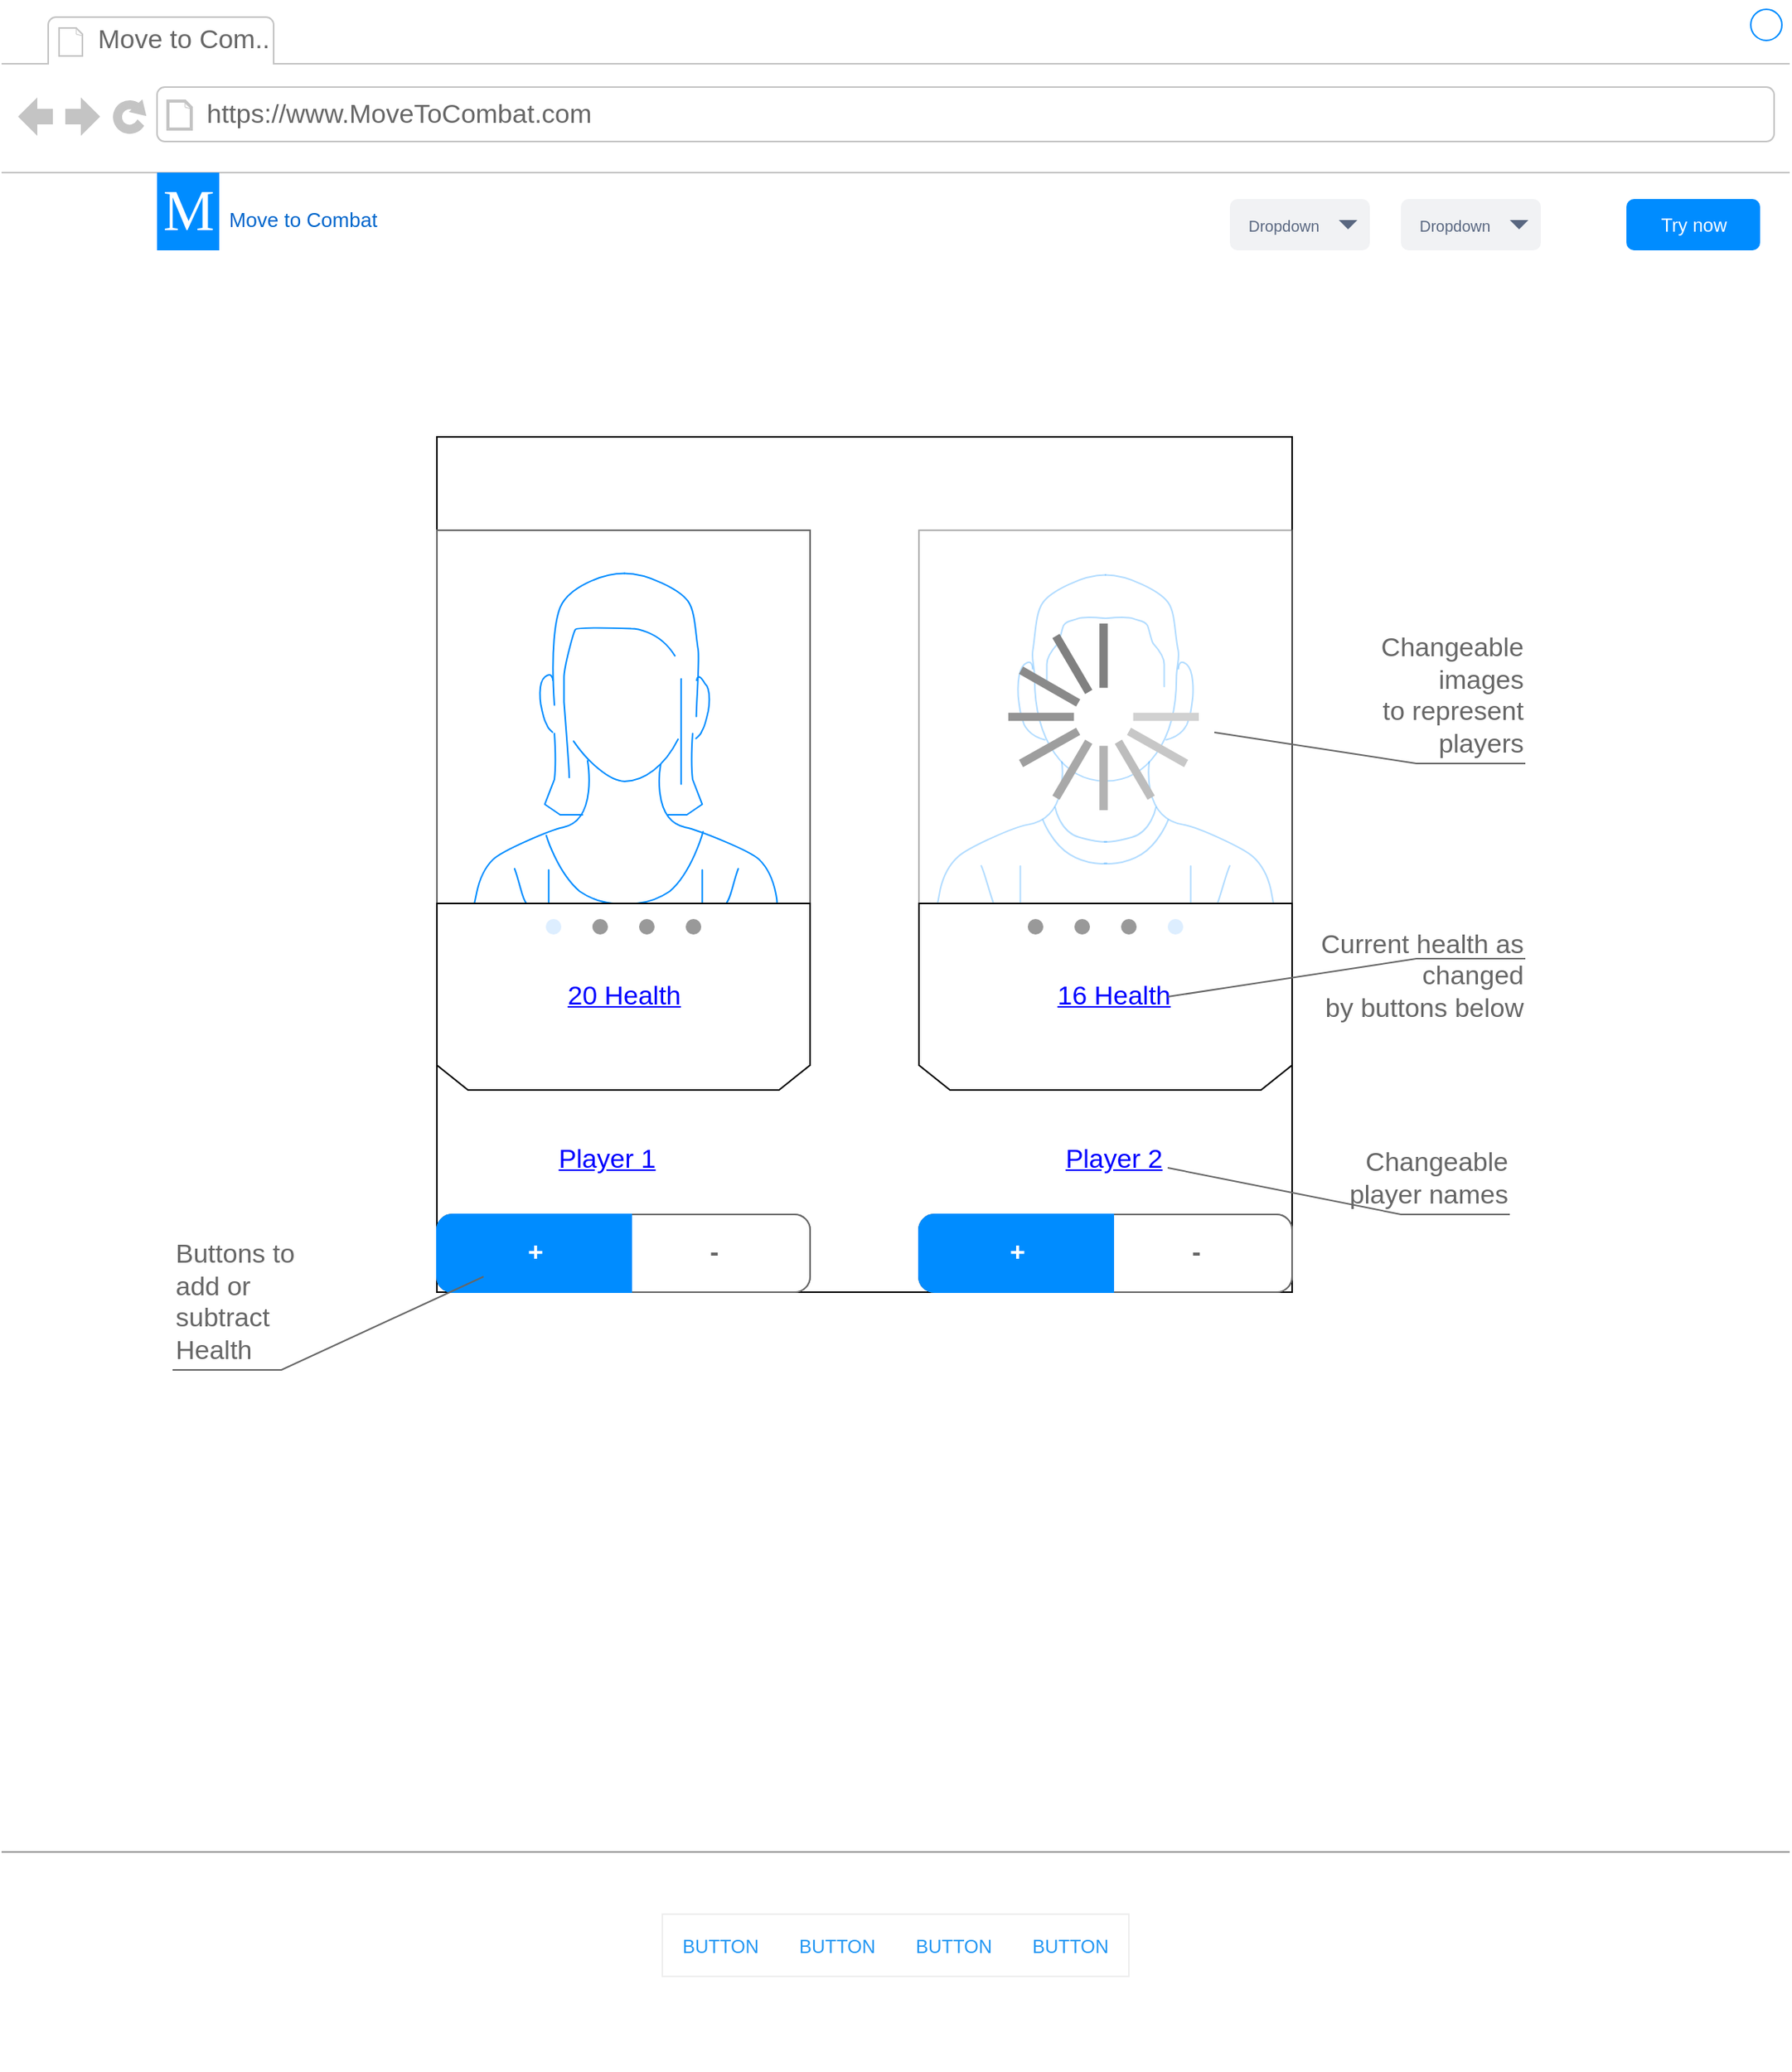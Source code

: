<mxfile version="14.1.4" type="device"><diagram id="piDafpqhtRUU5qUU-vj8" name="Page-1"><mxGraphModel dx="1376" dy="1381" grid="1" gridSize="10" guides="1" tooltips="1" connect="1" arrows="1" fold="1" page="1" pageScale="1" pageWidth="827" pageHeight="1169" math="0" shadow="0"><root><mxCell id="0"/><mxCell id="1" parent="0"/><mxCell id="8962rQQDY3VNNf6We3Pp-1" value="" style="strokeWidth=1;shadow=0;dashed=0;align=center;html=1;shape=mxgraph.mockup.containers.browserWindow;rSize=0;strokeColor2=#008cff;strokeColor3=#c4c4c4;mainText=,;recursiveResize=0;strokeColor=#FFFFFF;fontColor=#FFFFFF;" parent="1" vertex="1"><mxGeometry x="10" y="10" width="1150" height="1330" as="geometry"/></mxCell><mxCell id="8962rQQDY3VNNf6We3Pp-2" value="Move to Com.." style="strokeWidth=1;shadow=0;dashed=0;align=center;html=1;shape=mxgraph.mockup.containers.anchor;fontSize=17;fontColor=#666666;align=left;" parent="8962rQQDY3VNNf6We3Pp-1" vertex="1"><mxGeometry x="60" y="12" width="110" height="26" as="geometry"/></mxCell><mxCell id="8962rQQDY3VNNf6We3Pp-3" value="https://www.MoveToCombat.com" style="strokeWidth=1;shadow=0;dashed=0;align=center;html=1;shape=mxgraph.mockup.containers.anchor;rSize=0;fontSize=17;fontColor=#666666;align=left;" parent="8962rQQDY3VNNf6We3Pp-1" vertex="1"><mxGeometry x="130" y="60" width="250" height="26" as="geometry"/></mxCell><mxCell id="8962rQQDY3VNNf6We3Pp-6" value="Dropdown" style="rounded=1;fillColor=#F1F2F4;strokeColor=none;html=1;fontColor=#596780;align=left;fontSize=10;spacingLeft=10" parent="8962rQQDY3VNNf6We3Pp-1" vertex="1"><mxGeometry x="900" y="127" width="90" height="33" as="geometry"/></mxCell><mxCell id="8962rQQDY3VNNf6We3Pp-7" value="" style="shape=triangle;direction=south;fillColor=#596780;strokeColor=none;html=1" parent="8962rQQDY3VNNf6We3Pp-6" vertex="1"><mxGeometry x="1" y="0.5" width="12" height="6" relative="1" as="geometry"><mxPoint x="-20" y="-3" as="offset"/></mxGeometry></mxCell><mxCell id="8962rQQDY3VNNf6We3Pp-8" value="Dropdown" style="rounded=1;fillColor=#F1F2F4;strokeColor=none;html=1;fontColor=#596780;align=left;fontSize=10;spacingLeft=10" parent="8962rQQDY3VNNf6We3Pp-1" vertex="1"><mxGeometry x="790" y="127" width="90" height="33" as="geometry"/></mxCell><mxCell id="8962rQQDY3VNNf6We3Pp-9" value="" style="shape=triangle;direction=south;fillColor=#596780;strokeColor=none;html=1" parent="8962rQQDY3VNNf6We3Pp-8" vertex="1"><mxGeometry x="1" y="0.5" width="12" height="6" relative="1" as="geometry"><mxPoint x="-20" y="-3" as="offset"/></mxGeometry></mxCell><mxCell id="8962rQQDY3VNNf6We3Pp-14" value="Try now" style="rounded=1;align=center;strokeColor=none;html=1;fontColor=#ffffff;fontSize=12;fillColor=#008CFF;" parent="8962rQQDY3VNNf6We3Pp-1" vertex="1"><mxGeometry x="1045" y="127" width="86" height="33" as="geometry"/></mxCell><mxCell id="8962rQQDY3VNNf6We3Pp-16" value="Move to Combat" style="text;html=1;strokeColor=none;fillColor=none;align=center;verticalAlign=middle;whiteSpace=wrap;rounded=0;fontSize=13;fontColor=#0066CC;" parent="8962rQQDY3VNNf6We3Pp-1" vertex="1"><mxGeometry x="144" y="130" width="100" height="20" as="geometry"/></mxCell><mxCell id="8962rQQDY3VNNf6We3Pp-35" value="" style="verticalLabelPosition=bottom;shadow=0;dashed=0;align=center;html=1;verticalAlign=top;strokeWidth=1;shape=mxgraph.mockup.markup.line;strokeColor=#999999;fillColor=#008CFF;fontSize=13;fontColor=#0066CC;" parent="8962rQQDY3VNNf6We3Pp-1" vertex="1"><mxGeometry y="1180" width="1150" height="20" as="geometry"/></mxCell><mxCell id="8962rQQDY3VNNf6We3Pp-30" value="" style="shape=rect;fillColor=#ffffff;strokeColor=#eeeeee;shadow=0;fontSize=13;fontColor=#0066CC;" parent="8962rQQDY3VNNf6We3Pp-1" vertex="1"><mxGeometry x="425" y="1230" width="300" height="40" as="geometry"/></mxCell><mxCell id="8962rQQDY3VNNf6We3Pp-31" value="BUTTON" style="shape=rect;strokeColor=none;fillColor=none;fontSize=12;fontColor=#2196F3;dashed=0;" parent="8962rQQDY3VNNf6We3Pp-30" vertex="1"><mxGeometry width="75" height="40" as="geometry"/></mxCell><mxCell id="8962rQQDY3VNNf6We3Pp-32" value="BUTTON" style="shape=rect;strokeColor=none;fillColor=none;fontSize=12;fontColor=#2196F3;dashed=0;" parent="8962rQQDY3VNNf6We3Pp-30" vertex="1"><mxGeometry x="75" width="75" height="40" as="geometry"/></mxCell><mxCell id="8962rQQDY3VNNf6We3Pp-33" value="BUTTON" style="shape=rect;strokeColor=none;fillColor=none;fontSize=12;fontColor=#2196F3;dashed=0;" parent="8962rQQDY3VNNf6We3Pp-30" vertex="1"><mxGeometry x="150" width="75" height="40" as="geometry"/></mxCell><mxCell id="8962rQQDY3VNNf6We3Pp-34" value="BUTTON" style="shape=rect;strokeColor=none;fillColor=none;fontSize=12;fontColor=#2196F3;dashed=0;" parent="8962rQQDY3VNNf6We3Pp-30" vertex="1"><mxGeometry x="225" width="75" height="40" as="geometry"/></mxCell><mxCell id="8962rQQDY3VNNf6We3Pp-36" value="" style="shape=image;html=1;verticalAlign=top;verticalLabelPosition=bottom;labelBackgroundColor=#ffffff;imageAspect=0;aspect=fixed;image=https://cdn3.iconfinder.com/data/icons/peelicons-vol-1/50/LinkedIn-128.png;fillColor=#008CFF;fontSize=13;fontColor=#0066CC;" parent="8962rQQDY3VNNf6We3Pp-1" vertex="1"><mxGeometry x="870" y="1235" width="30" height="30" as="geometry"/></mxCell><mxCell id="8962rQQDY3VNNf6We3Pp-37" value="" style="shape=image;html=1;verticalAlign=top;verticalLabelPosition=bottom;labelBackgroundColor=#ffffff;imageAspect=0;aspect=fixed;image=https://cdn3.iconfinder.com/data/icons/peelicons-vol-1/50/Facebook-128.png;fillColor=#008CFF;fontSize=13;fontColor=#0066CC;" parent="8962rQQDY3VNNf6We3Pp-1" vertex="1"><mxGeometry x="920" y="1235" width="30" height="30" as="geometry"/></mxCell><mxCell id="8962rQQDY3VNNf6We3Pp-38" value="" style="shape=image;html=1;verticalAlign=top;verticalLabelPosition=bottom;labelBackgroundColor=#ffffff;imageAspect=0;aspect=fixed;image=https://cdn3.iconfinder.com/data/icons/peelicons-vol-1/50/Twitter-128.png;fillColor=#008CFF;fontSize=13;fontColor=#0066CC;" parent="8962rQQDY3VNNf6We3Pp-1" vertex="1"><mxGeometry x="970" y="1235" width="30" height="30" as="geometry"/></mxCell><mxCell id="seymav8gBYocV3_De4xC-2" value="M" style="text;html=1;align=center;verticalAlign=middle;resizable=0;points=[];autosize=1;fontSize=37;fontFamily=Tahoma;fillColor=#008CFF;fontColor=#FFFFFF;" parent="8962rQQDY3VNNf6We3Pp-1" vertex="1"><mxGeometry x="100" y="110" width="40" height="50" as="geometry"/></mxCell><mxCell id="eulgn5FBwKp7QFmxeA-i-30" value="" style="group" vertex="1" connectable="0" parent="8962rQQDY3VNNf6We3Pp-1"><mxGeometry x="280" y="280" width="550" height="550" as="geometry"/></mxCell><mxCell id="eulgn5FBwKp7QFmxeA-i-1" value="" style="whiteSpace=wrap;html=1;aspect=fixed;" vertex="1" parent="eulgn5FBwKp7QFmxeA-i-30"><mxGeometry width="550" height="550" as="geometry"/></mxCell><mxCell id="eulgn5FBwKp7QFmxeA-i-3" value="" style="strokeWidth=1;shadow=0;dashed=0;align=center;html=1;shape=mxgraph.mockup.rrect;rSize=10;fillColor=#ffffff;strokeColor=#666666;" vertex="1" parent="eulgn5FBwKp7QFmxeA-i-30"><mxGeometry y="500" width="240" height="50" as="geometry"/></mxCell><mxCell id="eulgn5FBwKp7QFmxeA-i-6" value="-" style="strokeColor=inherit;fillColor=inherit;gradientColor=inherit;strokeWidth=1;shadow=0;dashed=0;align=center;html=1;shape=mxgraph.mockup.rightButton;rSize=10;fontSize=17;fontColor=#666666;fontStyle=1;resizeHeight=1;" vertex="1" parent="eulgn5FBwKp7QFmxeA-i-3"><mxGeometry x="1" width="125" height="50" relative="1" as="geometry"><mxPoint x="-125" as="offset"/></mxGeometry></mxCell><mxCell id="eulgn5FBwKp7QFmxeA-i-7" value="+" style="strokeWidth=1;shadow=0;dashed=0;align=center;html=1;shape=mxgraph.mockup.leftButton;rSize=10;fontSize=17;fontColor=#ffffff;fontStyle=1;fillColor=#008cff;strokeColor=#008cff;resizeHeight=1;" vertex="1" parent="eulgn5FBwKp7QFmxeA-i-3"><mxGeometry width="125" height="50" relative="1" as="geometry"/></mxCell><mxCell id="eulgn5FBwKp7QFmxeA-i-10" value="" style="strokeWidth=1;shadow=0;dashed=0;align=center;html=1;shape=mxgraph.mockup.rrect;rSize=10;fillColor=#ffffff;strokeColor=#666666;" vertex="1" parent="eulgn5FBwKp7QFmxeA-i-30"><mxGeometry x="310" y="500" width="240" height="50" as="geometry"/></mxCell><mxCell id="eulgn5FBwKp7QFmxeA-i-11" value="-" style="strokeColor=inherit;fillColor=inherit;gradientColor=inherit;strokeWidth=1;shadow=0;dashed=0;align=center;html=1;shape=mxgraph.mockup.rightButton;rSize=10;fontSize=17;fontColor=#666666;fontStyle=1;resizeHeight=1;" vertex="1" parent="eulgn5FBwKp7QFmxeA-i-10"><mxGeometry x="1" width="125" height="50" relative="1" as="geometry"><mxPoint x="-125" as="offset"/></mxGeometry></mxCell><mxCell id="eulgn5FBwKp7QFmxeA-i-12" value="+" style="strokeWidth=1;shadow=0;dashed=0;align=center;html=1;shape=mxgraph.mockup.leftButton;rSize=10;fontSize=17;fontColor=#ffffff;fontStyle=1;fillColor=#008cff;strokeColor=#008cff;resizeHeight=1;" vertex="1" parent="eulgn5FBwKp7QFmxeA-i-10"><mxGeometry width="125" height="50" relative="1" as="geometry"/></mxCell><mxCell id="eulgn5FBwKp7QFmxeA-i-13" value="Player 1" style="shape=rectangle;strokeColor=none;fillColor=none;linkText=;fontSize=17;fontColor=#0000ff;fontStyle=4;html=1;align=center;" vertex="1" parent="eulgn5FBwKp7QFmxeA-i-30"><mxGeometry x="34" y="450" width="150" height="30" as="geometry"/></mxCell><mxCell id="eulgn5FBwKp7QFmxeA-i-14" value="Player 2" style="shape=rectangle;strokeColor=none;fillColor=none;linkText=;fontSize=17;fontColor=#0000ff;fontStyle=4;html=1;align=center;" vertex="1" parent="eulgn5FBwKp7QFmxeA-i-30"><mxGeometry x="360" y="450" width="150" height="30" as="geometry"/></mxCell><mxCell id="eulgn5FBwKp7QFmxeA-i-18" value="" style="verticalLabelPosition=bottom;shadow=0;dashed=0;align=center;html=1;verticalAlign=top;strokeWidth=1;shape=mxgraph.mockup.containers.userFemale;strokeColor=#666666;strokeColor2=#008cff;" vertex="1" parent="eulgn5FBwKp7QFmxeA-i-30"><mxGeometry y="60" width="240" height="240" as="geometry"/></mxCell><mxCell id="eulgn5FBwKp7QFmxeA-i-17" value="" style="verticalLabelPosition=bottom;shadow=0;dashed=0;align=center;html=1;verticalAlign=top;strokeWidth=1;shape=mxgraph.mockup.containers.userMale;strokeColor=#666666;strokeColor2=#008cff;opacity=30;" vertex="1" parent="eulgn5FBwKp7QFmxeA-i-30"><mxGeometry x="310" y="60" width="240" height="240" as="geometry"/></mxCell><mxCell id="eulgn5FBwKp7QFmxeA-i-24" value="" style="shape=loopLimit;whiteSpace=wrap;html=1;rotation=-180;" vertex="1" parent="eulgn5FBwKp7QFmxeA-i-30"><mxGeometry y="300" width="240" height="120" as="geometry"/></mxCell><mxCell id="eulgn5FBwKp7QFmxeA-i-25" value="" style="shape=loopLimit;whiteSpace=wrap;html=1;rotation=-180;" vertex="1" parent="eulgn5FBwKp7QFmxeA-i-30"><mxGeometry x="310" y="300" width="240" height="120" as="geometry"/></mxCell><mxCell id="eulgn5FBwKp7QFmxeA-i-26" value="20 Health" style="shape=rectangle;strokeColor=none;fillColor=none;linkText=;fontSize=17;fontColor=#0000ff;fontStyle=4;html=1;align=center;" vertex="1" parent="eulgn5FBwKp7QFmxeA-i-30"><mxGeometry x="45" y="345" width="150" height="30" as="geometry"/></mxCell><mxCell id="eulgn5FBwKp7QFmxeA-i-27" value="16 Health" style="shape=rectangle;strokeColor=none;fillColor=none;linkText=;fontSize=17;fontColor=#0000ff;fontStyle=4;html=1;align=center;" vertex="1" parent="eulgn5FBwKp7QFmxeA-i-30"><mxGeometry x="360" y="345" width="150" height="30" as="geometry"/></mxCell><mxCell id="eulgn5FBwKp7QFmxeA-i-53" value="" style="verticalLabelPosition=bottom;shadow=0;dashed=0;align=center;html=1;verticalAlign=top;strokeWidth=1;shape=mxgraph.mockup.navigation.pageControl;fillColor=#999999;strokeColor=#ddeeff;" vertex="1" parent="eulgn5FBwKp7QFmxeA-i-30"><mxGeometry x="70" y="300" width="100" height="30" as="geometry"/></mxCell><mxCell id="eulgn5FBwKp7QFmxeA-i-54" value="" style="verticalLabelPosition=bottom;shadow=0;dashed=0;align=center;html=1;verticalAlign=top;strokeWidth=1;shape=mxgraph.mockup.misc.loading_circle_2;pointerEvents=1" vertex="1" parent="eulgn5FBwKp7QFmxeA-i-30"><mxGeometry x="367.5" y="120" width="122.5" height="120" as="geometry"/></mxCell><mxCell id="eulgn5FBwKp7QFmxeA-i-56" value="" style="verticalLabelPosition=bottom;shadow=0;dashed=0;align=center;html=1;verticalAlign=top;strokeWidth=1;shape=mxgraph.mockup.navigation.pageControl;fillColor=#999999;strokeColor=#ddeeff;rotation=-180;" vertex="1" parent="eulgn5FBwKp7QFmxeA-i-30"><mxGeometry x="380" y="300" width="100" height="30" as="geometry"/></mxCell><mxCell id="eulgn5FBwKp7QFmxeA-i-48" value="Buttons to &lt;br&gt;add or &lt;br&gt;subtract&lt;br&gt;Health" style="strokeWidth=1;shadow=0;dashed=0;align=center;html=1;shape=mxgraph.mockup.text.callout;linkText=;textSize=17;textColor=#666666;callDir=SW;callStyle=line;fontSize=17;fontColor=#666666;align=left;verticalAlign=bottom;strokeColor=#666666;" vertex="1" parent="8962rQQDY3VNNf6We3Pp-1"><mxGeometry x="110" y="820" width="200" height="60" as="geometry"/></mxCell><mxCell id="eulgn5FBwKp7QFmxeA-i-50" value="Changeable&lt;br&gt;player names" style="strokeWidth=1;shadow=0;dashed=0;align=center;html=1;shape=mxgraph.mockup.text.callout;linkText=;textSize=17;textColor=#666666;callDir=SE;callStyle=line;fontSize=17;fontColor=#666666;align=right;verticalAlign=bottom;strokeColor=#666666;" vertex="1" parent="8962rQQDY3VNNf6We3Pp-1"><mxGeometry x="750" y="750" width="220" height="30" as="geometry"/></mxCell><mxCell id="eulgn5FBwKp7QFmxeA-i-51" value="Current health as&lt;br&gt;changed &lt;br&gt;by buttons below" style="strokeWidth=1;shadow=0;dashed=0;align=center;html=1;shape=mxgraph.mockup.text.callout;linkText=;textSize=17;textColor=#666666;callDir=NE;callStyle=line;fontSize=17;fontColor=#666666;align=right;verticalAlign=top;strokeColor=#666666;" vertex="1" parent="8962rQQDY3VNNf6We3Pp-1"><mxGeometry x="750" y="590" width="230" height="50" as="geometry"/></mxCell><mxCell id="eulgn5FBwKp7QFmxeA-i-57" value="&lt;span style=&quot;text-align: left&quot;&gt;Changeable&lt;/span&gt;&lt;br style=&quot;text-align: left&quot;&gt;&lt;span style=&quot;text-align: left&quot;&gt;images&lt;/span&gt;&lt;br style=&quot;text-align: left&quot;&gt;&lt;span style=&quot;text-align: left&quot;&gt;to represent&lt;/span&gt;&lt;br style=&quot;text-align: left&quot;&gt;&lt;span style=&quot;text-align: left&quot;&gt;players&lt;/span&gt;" style="strokeWidth=1;shadow=0;dashed=0;align=center;html=1;shape=mxgraph.mockup.text.callout;linkText=;textSize=17;textColor=#666666;callDir=SE;callStyle=line;fontSize=17;fontColor=#666666;align=right;verticalAlign=bottom;strokeColor=#666666;" vertex="1" parent="8962rQQDY3VNNf6We3Pp-1"><mxGeometry x="780" y="470" width="200" height="20" as="geometry"/></mxCell></root></mxGraphModel></diagram></mxfile>